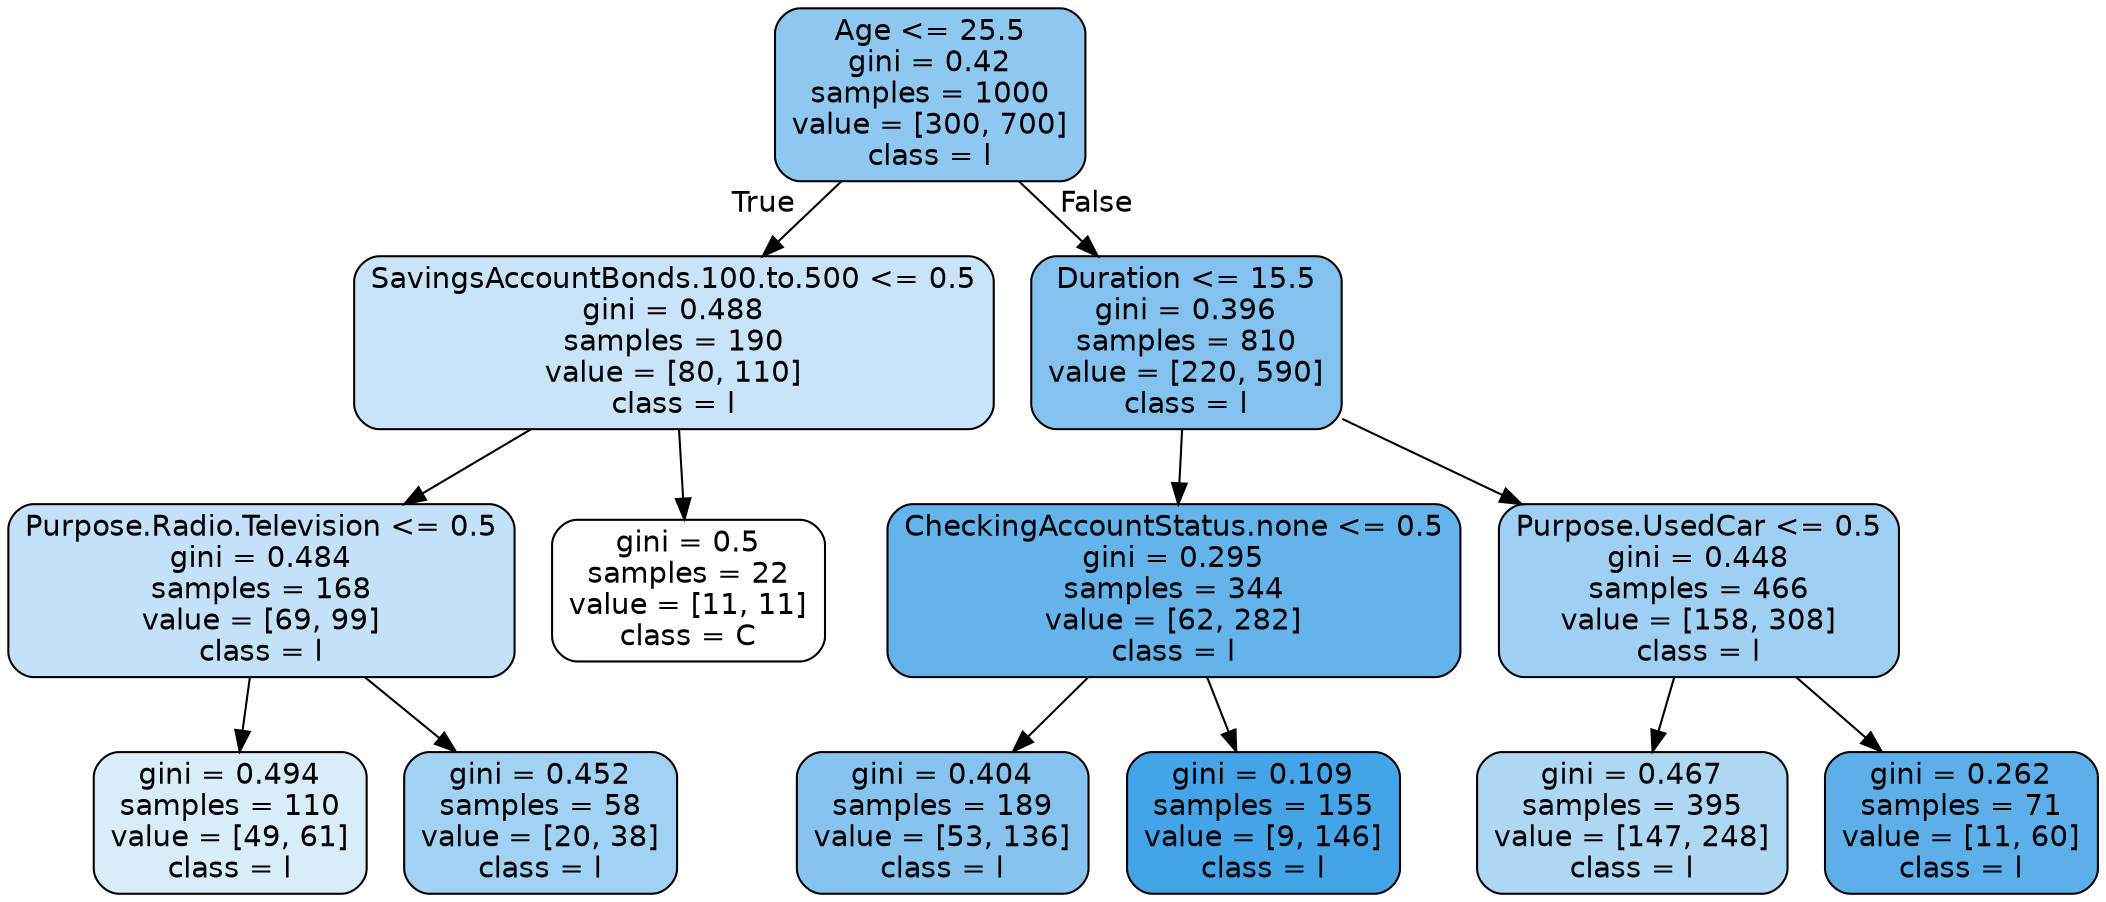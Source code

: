 digraph Tree {
node [shape=box, style="filled, rounded", color="black", fontname=helvetica] ;
edge [fontname=helvetica] ;
0 [label="Age <= 25.5\ngini = 0.42\nsamples = 1000\nvalue = [300, 700]\nclass = l", fillcolor="#8ec7f0"] ;
1 [label="SavingsAccountBonds.100.to.500 <= 0.5\ngini = 0.488\nsamples = 190\nvalue = [80, 110]\nclass = l", fillcolor="#c9e4f8"] ;
0 -> 1 [labeldistance=2.5, labelangle=45, headlabel="True"] ;
2 [label="Purpose.Radio.Television <= 0.5\ngini = 0.484\nsamples = 168\nvalue = [69, 99]\nclass = l", fillcolor="#c3e1f7"] ;
1 -> 2 ;
3 [label="gini = 0.494\nsamples = 110\nvalue = [49, 61]\nclass = l", fillcolor="#d8ecfa"] ;
2 -> 3 ;
4 [label="gini = 0.452\nsamples = 58\nvalue = [20, 38]\nclass = l", fillcolor="#a1d1f3"] ;
2 -> 4 ;
5 [label="gini = 0.5\nsamples = 22\nvalue = [11, 11]\nclass = C", fillcolor="#ffffff"] ;
1 -> 5 ;
6 [label="Duration <= 15.5\ngini = 0.396\nsamples = 810\nvalue = [220, 590]\nclass = l", fillcolor="#83c2ef"] ;
0 -> 6 [labeldistance=2.5, labelangle=-45, headlabel="False"] ;
7 [label="CheckingAccountStatus.none <= 0.5\ngini = 0.295\nsamples = 344\nvalue = [62, 282]\nclass = l", fillcolor="#65b3eb"] ;
6 -> 7 ;
8 [label="gini = 0.404\nsamples = 189\nvalue = [53, 136]\nclass = l", fillcolor="#86c3ef"] ;
7 -> 8 ;
9 [label="gini = 0.109\nsamples = 155\nvalue = [9, 146]\nclass = l", fillcolor="#45a3e7"] ;
7 -> 9 ;
10 [label="Purpose.UsedCar <= 0.5\ngini = 0.448\nsamples = 466\nvalue = [158, 308]\nclass = l", fillcolor="#9fcff2"] ;
6 -> 10 ;
11 [label="gini = 0.467\nsamples = 395\nvalue = [147, 248]\nclass = l", fillcolor="#aed7f4"] ;
10 -> 11 ;
12 [label="gini = 0.262\nsamples = 71\nvalue = [11, 60]\nclass = l", fillcolor="#5dafea"] ;
10 -> 12 ;
}